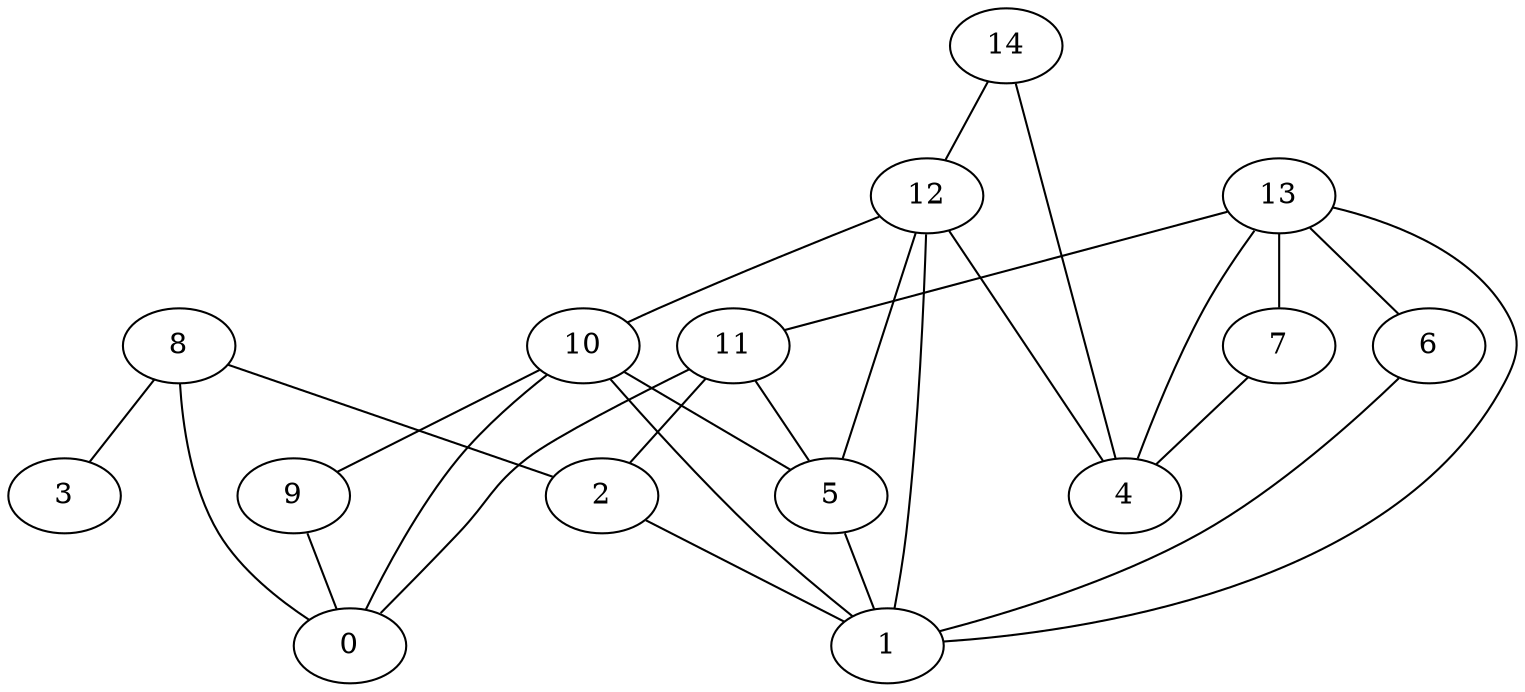 digraph "sensornet-topology" {
label = "";
rankdir="BT";"0"->"8" [arrowhead = "both"] 
"0"->"9" [arrowhead = "both"] 
"0"->"10" [arrowhead = "both"] 
"0"->"11" [arrowhead = "both"] 
"1"->"2" [arrowhead = "both"] 
"1"->"5" [arrowhead = "both"] 
"1"->"6" [arrowhead = "both"] 
"1"->"10" [arrowhead = "both"] 
"1"->"12" [arrowhead = "both"] 
"1"->"13" [arrowhead = "both"] 
"2"->"8" [arrowhead = "both"] 
"2"->"11" [arrowhead = "both"] 
"3"->"8" [arrowhead = "both"] 
"4"->"7" [arrowhead = "both"] 
"4"->"12" [arrowhead = "both"] 
"4"->"13" [arrowhead = "both"] 
"4"->"14" [arrowhead = "both"] 
"5"->"10" [arrowhead = "both"] 
"5"->"11" [arrowhead = "both"] 
"5"->"12" [arrowhead = "both"] 
"6"->"13" [arrowhead = "both"] 
"7"->"13" [arrowhead = "both"] 
"9"->"10" [arrowhead = "both"] 
"10"->"12" [arrowhead = "both"] 
"11"->"13" [arrowhead = "both"] 
"12"->"14" [arrowhead = "both"] 
}